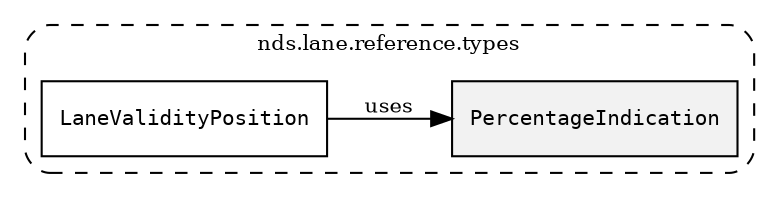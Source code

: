 /**
 * This dot file creates symbol collaboration diagram for PercentageIndication.
 */
digraph ZSERIO
{
    node [shape=box, fontsize=10];
    rankdir="LR";
    fontsize=10;
    tooltip="PercentageIndication collaboration diagram";

    subgraph "cluster_nds.lane.reference.types"
    {
        style="dashed, rounded";
        label="nds.lane.reference.types";
        tooltip="Package nds.lane.reference.types";
        href="../../../content/packages/nds.lane.reference.types.html#Package-nds-lane-reference-types";
        target="_parent";

        "PercentageIndication" [style="filled", fillcolor="#0000000D", target="_parent", label=<<font face="monospace"><table align="center" border="0" cellspacing="0" cellpadding="0"><tr><td href="../../../content/packages/nds.lane.reference.types.html#Subtype-PercentageIndication" title="Subtype defined in nds.lane.reference.types">PercentageIndication</td></tr></table></font>>];
        "LaneValidityPosition" [target="_parent", label=<<font face="monospace"><table align="center" border="0" cellspacing="0" cellpadding="0"><tr><td href="../../../content/packages/nds.lane.reference.types.html#Structure-LaneValidityPosition" title="Structure defined in nds.lane.reference.types">LaneValidityPosition</td></tr></table></font>>];
    }

    "LaneValidityPosition" -> "PercentageIndication" [label="uses", fontsize=10];
}
